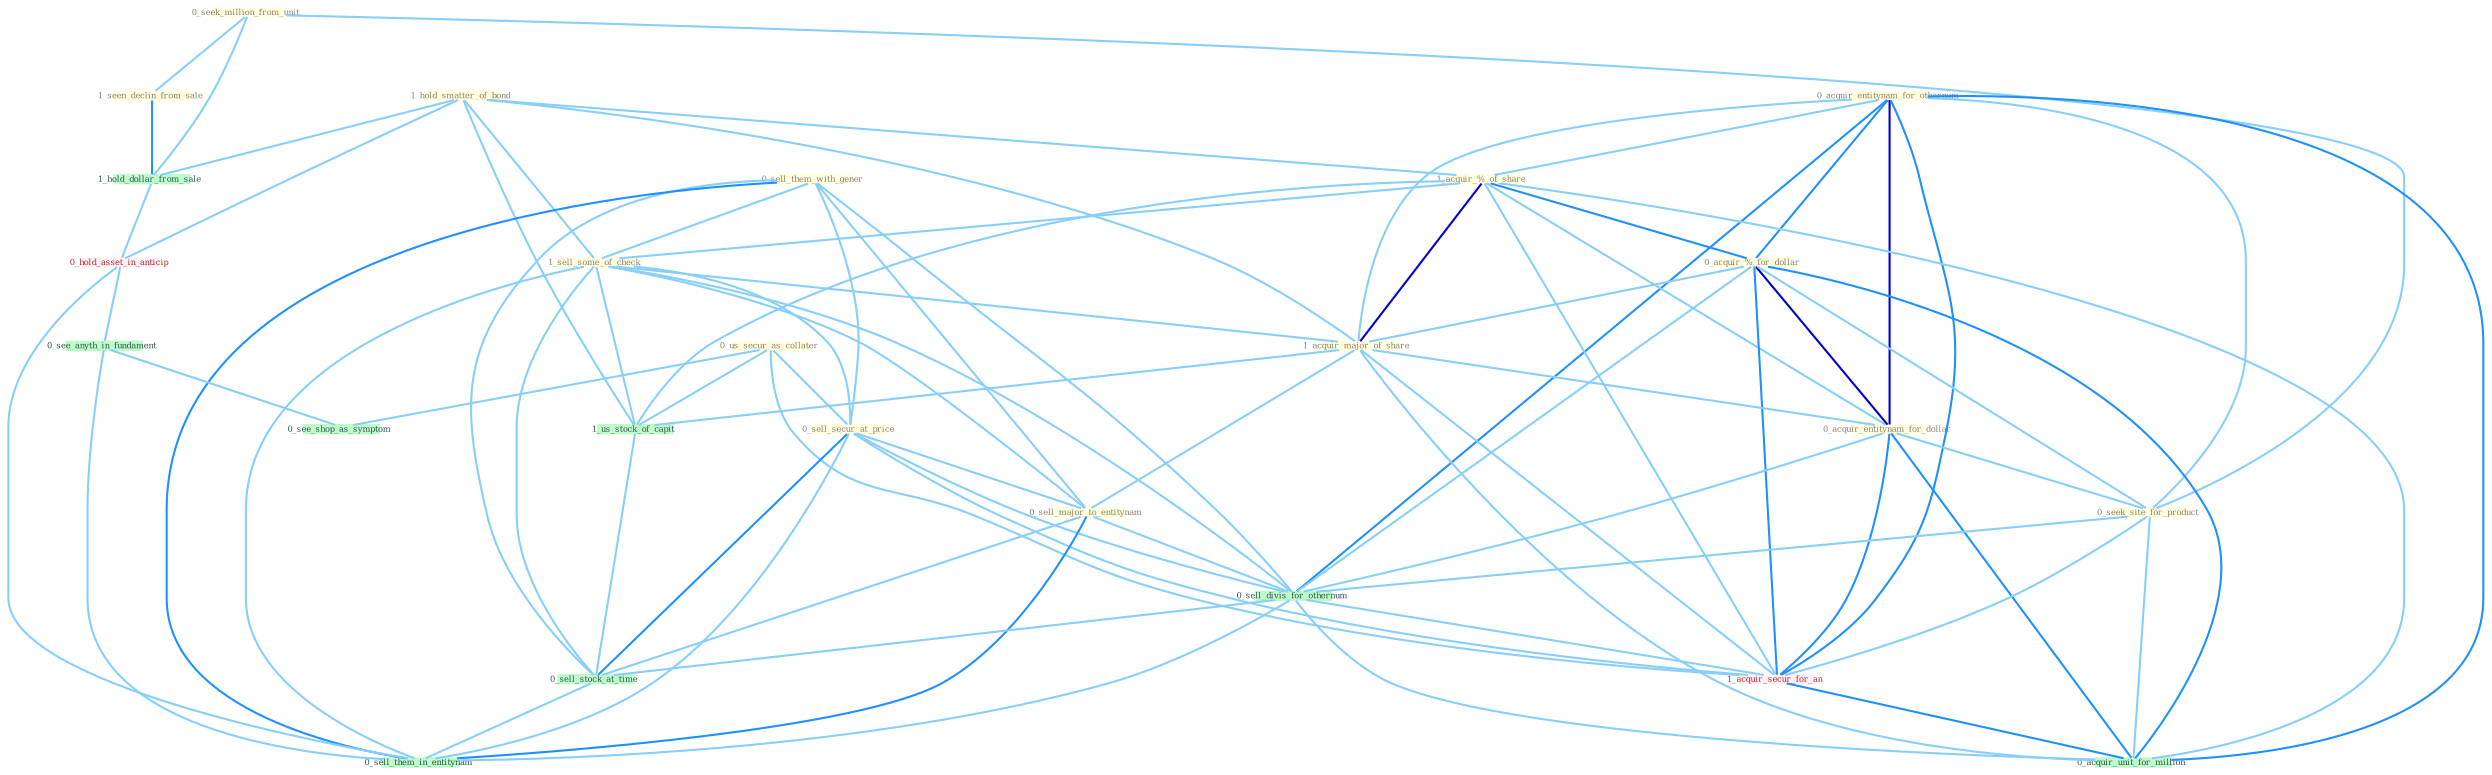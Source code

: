 Graph G{ 
    node
    [shape=polygon,style=filled,width=.5,height=.06,color="#BDFCC9",fixedsize=true,fontsize=4,
    fontcolor="#2f4f4f"];
    {node
    [color="#ffffe0", fontcolor="#8b7d6b"] "0_seek_million_from_unit " "1_hold_smatter_of_bond " "0_sell_them_with_gener " "0_us_secur_as_collater " "0_acquir_entitynam_for_othernum " "1_acquir_%_of_share " "1_seen_declin_from_sale " "0_acquir_%_for_dollar " "1_sell_some_of_check " "0_sell_secur_at_price " "1_acquir_major_of_share " "0_sell_major_to_entitynam " "0_acquir_entitynam_for_dollar " "0_seek_site_for_product "}
{node [color="#fff0f5", fontcolor="#b22222"] "1_acquir_secur_for_an " "0_hold_asset_in_anticip "}
edge [color="#B0E2FF"];

	"0_seek_million_from_unit " -- "1_seen_declin_from_sale " [w="1", color="#87cefa" ];
	"0_seek_million_from_unit " -- "0_seek_site_for_product " [w="1", color="#87cefa" ];
	"0_seek_million_from_unit " -- "1_hold_dollar_from_sale " [w="1", color="#87cefa" ];
	"1_hold_smatter_of_bond " -- "1_acquir_%_of_share " [w="1", color="#87cefa" ];
	"1_hold_smatter_of_bond " -- "1_sell_some_of_check " [w="1", color="#87cefa" ];
	"1_hold_smatter_of_bond " -- "1_acquir_major_of_share " [w="1", color="#87cefa" ];
	"1_hold_smatter_of_bond " -- "1_us_stock_of_capit " [w="1", color="#87cefa" ];
	"1_hold_smatter_of_bond " -- "1_hold_dollar_from_sale " [w="1", color="#87cefa" ];
	"1_hold_smatter_of_bond " -- "0_hold_asset_in_anticip " [w="1", color="#87cefa" ];
	"0_sell_them_with_gener " -- "1_sell_some_of_check " [w="1", color="#87cefa" ];
	"0_sell_them_with_gener " -- "0_sell_secur_at_price " [w="1", color="#87cefa" ];
	"0_sell_them_with_gener " -- "0_sell_major_to_entitynam " [w="1", color="#87cefa" ];
	"0_sell_them_with_gener " -- "0_sell_divis_for_othernum " [w="1", color="#87cefa" ];
	"0_sell_them_with_gener " -- "0_sell_stock_at_time " [w="1", color="#87cefa" ];
	"0_sell_them_with_gener " -- "0_sell_them_in_entitynam " [w="2", color="#1e90ff" , len=0.8];
	"0_us_secur_as_collater " -- "0_sell_secur_at_price " [w="1", color="#87cefa" ];
	"0_us_secur_as_collater " -- "1_acquir_secur_for_an " [w="1", color="#87cefa" ];
	"0_us_secur_as_collater " -- "1_us_stock_of_capit " [w="1", color="#87cefa" ];
	"0_us_secur_as_collater " -- "0_see_shop_as_symptom " [w="1", color="#87cefa" ];
	"0_acquir_entitynam_for_othernum " -- "1_acquir_%_of_share " [w="1", color="#87cefa" ];
	"0_acquir_entitynam_for_othernum " -- "0_acquir_%_for_dollar " [w="2", color="#1e90ff" , len=0.8];
	"0_acquir_entitynam_for_othernum " -- "1_acquir_major_of_share " [w="1", color="#87cefa" ];
	"0_acquir_entitynam_for_othernum " -- "0_acquir_entitynam_for_dollar " [w="3", color="#0000cd" , len=0.6];
	"0_acquir_entitynam_for_othernum " -- "0_seek_site_for_product " [w="1", color="#87cefa" ];
	"0_acquir_entitynam_for_othernum " -- "0_sell_divis_for_othernum " [w="2", color="#1e90ff" , len=0.8];
	"0_acquir_entitynam_for_othernum " -- "1_acquir_secur_for_an " [w="2", color="#1e90ff" , len=0.8];
	"0_acquir_entitynam_for_othernum " -- "0_acquir_unit_for_million " [w="2", color="#1e90ff" , len=0.8];
	"1_acquir_%_of_share " -- "0_acquir_%_for_dollar " [w="2", color="#1e90ff" , len=0.8];
	"1_acquir_%_of_share " -- "1_sell_some_of_check " [w="1", color="#87cefa" ];
	"1_acquir_%_of_share " -- "1_acquir_major_of_share " [w="3", color="#0000cd" , len=0.6];
	"1_acquir_%_of_share " -- "0_acquir_entitynam_for_dollar " [w="1", color="#87cefa" ];
	"1_acquir_%_of_share " -- "1_acquir_secur_for_an " [w="1", color="#87cefa" ];
	"1_acquir_%_of_share " -- "1_us_stock_of_capit " [w="1", color="#87cefa" ];
	"1_acquir_%_of_share " -- "0_acquir_unit_for_million " [w="1", color="#87cefa" ];
	"1_seen_declin_from_sale " -- "1_hold_dollar_from_sale " [w="2", color="#1e90ff" , len=0.8];
	"0_acquir_%_for_dollar " -- "1_acquir_major_of_share " [w="1", color="#87cefa" ];
	"0_acquir_%_for_dollar " -- "0_acquir_entitynam_for_dollar " [w="3", color="#0000cd" , len=0.6];
	"0_acquir_%_for_dollar " -- "0_seek_site_for_product " [w="1", color="#87cefa" ];
	"0_acquir_%_for_dollar " -- "0_sell_divis_for_othernum " [w="1", color="#87cefa" ];
	"0_acquir_%_for_dollar " -- "1_acquir_secur_for_an " [w="2", color="#1e90ff" , len=0.8];
	"0_acquir_%_for_dollar " -- "0_acquir_unit_for_million " [w="2", color="#1e90ff" , len=0.8];
	"1_sell_some_of_check " -- "0_sell_secur_at_price " [w="1", color="#87cefa" ];
	"1_sell_some_of_check " -- "1_acquir_major_of_share " [w="1", color="#87cefa" ];
	"1_sell_some_of_check " -- "0_sell_major_to_entitynam " [w="1", color="#87cefa" ];
	"1_sell_some_of_check " -- "0_sell_divis_for_othernum " [w="1", color="#87cefa" ];
	"1_sell_some_of_check " -- "1_us_stock_of_capit " [w="1", color="#87cefa" ];
	"1_sell_some_of_check " -- "0_sell_stock_at_time " [w="1", color="#87cefa" ];
	"1_sell_some_of_check " -- "0_sell_them_in_entitynam " [w="1", color="#87cefa" ];
	"0_sell_secur_at_price " -- "0_sell_major_to_entitynam " [w="1", color="#87cefa" ];
	"0_sell_secur_at_price " -- "0_sell_divis_for_othernum " [w="1", color="#87cefa" ];
	"0_sell_secur_at_price " -- "1_acquir_secur_for_an " [w="1", color="#87cefa" ];
	"0_sell_secur_at_price " -- "0_sell_stock_at_time " [w="2", color="#1e90ff" , len=0.8];
	"0_sell_secur_at_price " -- "0_sell_them_in_entitynam " [w="1", color="#87cefa" ];
	"1_acquir_major_of_share " -- "0_sell_major_to_entitynam " [w="1", color="#87cefa" ];
	"1_acquir_major_of_share " -- "0_acquir_entitynam_for_dollar " [w="1", color="#87cefa" ];
	"1_acquir_major_of_share " -- "1_acquir_secur_for_an " [w="1", color="#87cefa" ];
	"1_acquir_major_of_share " -- "1_us_stock_of_capit " [w="1", color="#87cefa" ];
	"1_acquir_major_of_share " -- "0_acquir_unit_for_million " [w="1", color="#87cefa" ];
	"0_sell_major_to_entitynam " -- "0_sell_divis_for_othernum " [w="1", color="#87cefa" ];
	"0_sell_major_to_entitynam " -- "0_sell_stock_at_time " [w="1", color="#87cefa" ];
	"0_sell_major_to_entitynam " -- "0_sell_them_in_entitynam " [w="2", color="#1e90ff" , len=0.8];
	"0_acquir_entitynam_for_dollar " -- "0_seek_site_for_product " [w="1", color="#87cefa" ];
	"0_acquir_entitynam_for_dollar " -- "0_sell_divis_for_othernum " [w="1", color="#87cefa" ];
	"0_acquir_entitynam_for_dollar " -- "1_acquir_secur_for_an " [w="2", color="#1e90ff" , len=0.8];
	"0_acquir_entitynam_for_dollar " -- "0_acquir_unit_for_million " [w="2", color="#1e90ff" , len=0.8];
	"0_seek_site_for_product " -- "0_sell_divis_for_othernum " [w="1", color="#87cefa" ];
	"0_seek_site_for_product " -- "1_acquir_secur_for_an " [w="1", color="#87cefa" ];
	"0_seek_site_for_product " -- "0_acquir_unit_for_million " [w="1", color="#87cefa" ];
	"0_sell_divis_for_othernum " -- "1_acquir_secur_for_an " [w="1", color="#87cefa" ];
	"0_sell_divis_for_othernum " -- "0_sell_stock_at_time " [w="1", color="#87cefa" ];
	"0_sell_divis_for_othernum " -- "0_acquir_unit_for_million " [w="1", color="#87cefa" ];
	"0_sell_divis_for_othernum " -- "0_sell_them_in_entitynam " [w="1", color="#87cefa" ];
	"1_acquir_secur_for_an " -- "0_acquir_unit_for_million " [w="2", color="#1e90ff" , len=0.8];
	"1_us_stock_of_capit " -- "0_sell_stock_at_time " [w="1", color="#87cefa" ];
	"1_hold_dollar_from_sale " -- "0_hold_asset_in_anticip " [w="1", color="#87cefa" ];
	"0_hold_asset_in_anticip " -- "0_see_anyth_in_fundament " [w="1", color="#87cefa" ];
	"0_hold_asset_in_anticip " -- "0_sell_them_in_entitynam " [w="1", color="#87cefa" ];
	"0_sell_stock_at_time " -- "0_sell_them_in_entitynam " [w="1", color="#87cefa" ];
	"0_see_anyth_in_fundament " -- "0_see_shop_as_symptom " [w="1", color="#87cefa" ];
	"0_see_anyth_in_fundament " -- "0_sell_them_in_entitynam " [w="1", color="#87cefa" ];
}